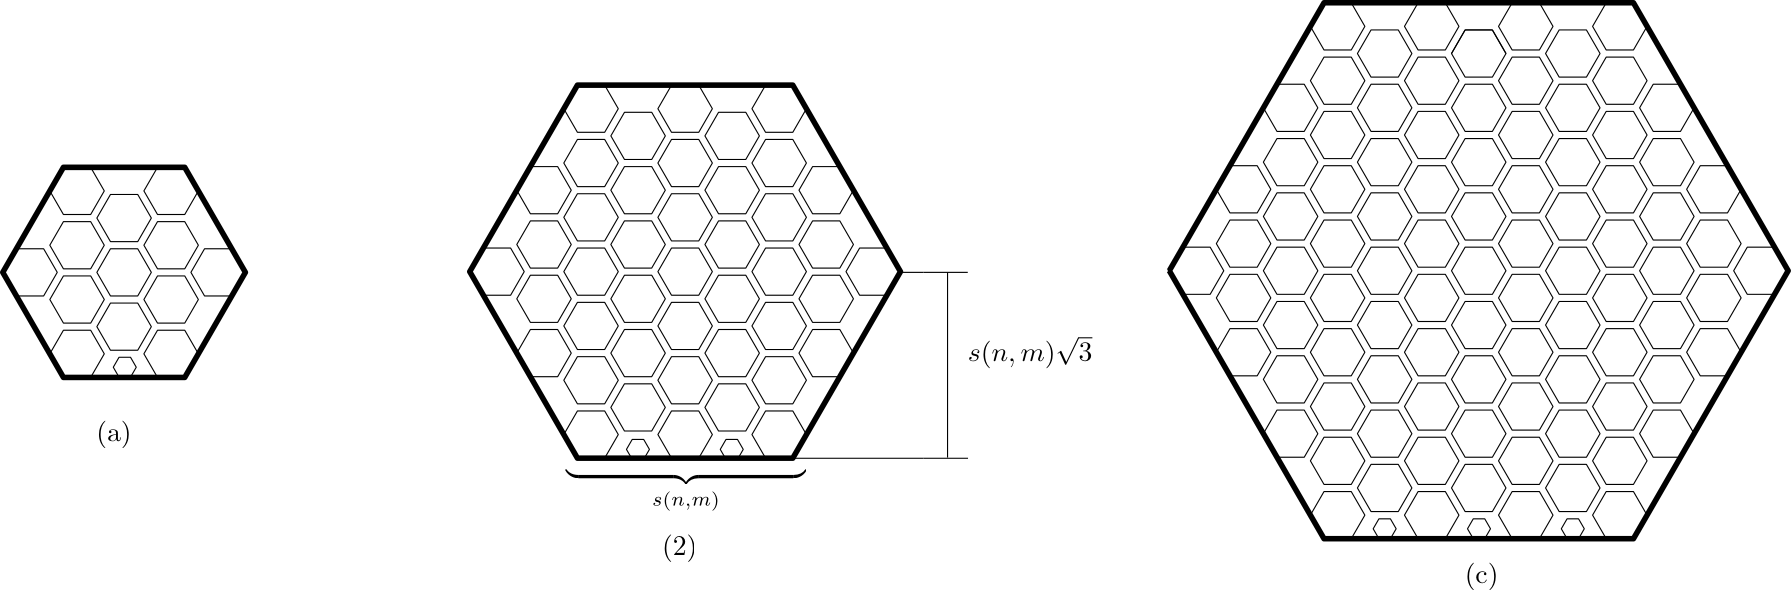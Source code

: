 <?xml version="1.0"?>
<!DOCTYPE ipe SYSTEM "ipe.dtd">
<ipe version="70107" creator="Ipe 7.2.2">
<info created="D:20160605143507" modified="D:20160605144925"/>
<ipestyle name="basic">
<symbol name="arrow/arc(spx)">
<path stroke="sym-stroke" fill="sym-stroke" pen="sym-pen">
0 0 m
-1 0.333 l
-1 -0.333 l
h
</path>
</symbol>
<symbol name="arrow/farc(spx)">
<path stroke="sym-stroke" fill="white" pen="sym-pen">
0 0 m
-1 0.333 l
-1 -0.333 l
h
</path>
</symbol>
<symbol name="arrow/ptarc(spx)">
<path stroke="sym-stroke" fill="sym-stroke" pen="sym-pen">
0 0 m
-1 0.333 l
-0.8 0 l
-1 -0.333 l
h
</path>
</symbol>
<symbol name="arrow/fptarc(spx)">
<path stroke="sym-stroke" fill="white" pen="sym-pen">
0 0 m
-1 0.333 l
-0.8 0 l
-1 -0.333 l
h
</path>
</symbol>
<symbol name="mark/circle(sx)" transformations="translations">
<path fill="sym-stroke">
0.6 0 0 0.6 0 0 e
0.4 0 0 0.4 0 0 e
</path>
</symbol>
<symbol name="mark/disk(sx)" transformations="translations">
<path fill="sym-stroke">
0.6 0 0 0.6 0 0 e
</path>
</symbol>
<symbol name="mark/fdisk(sfx)" transformations="translations">
<group>
<path fill="sym-fill">
0.5 0 0 0.5 0 0 e
</path>
<path fill="sym-stroke" fillrule="eofill">
0.6 0 0 0.6 0 0 e
0.4 0 0 0.4 0 0 e
</path>
</group>
</symbol>
<symbol name="mark/box(sx)" transformations="translations">
<path fill="sym-stroke" fillrule="eofill">
-0.6 -0.6 m
0.6 -0.6 l
0.6 0.6 l
-0.6 0.6 l
h
-0.4 -0.4 m
0.4 -0.4 l
0.4 0.4 l
-0.4 0.4 l
h
</path>
</symbol>
<symbol name="mark/square(sx)" transformations="translations">
<path fill="sym-stroke">
-0.6 -0.6 m
0.6 -0.6 l
0.6 0.6 l
-0.6 0.6 l
h
</path>
</symbol>
<symbol name="mark/fsquare(sfx)" transformations="translations">
<group>
<path fill="sym-fill">
-0.5 -0.5 m
0.5 -0.5 l
0.5 0.5 l
-0.5 0.5 l
h
</path>
<path fill="sym-stroke" fillrule="eofill">
-0.6 -0.6 m
0.6 -0.6 l
0.6 0.6 l
-0.6 0.6 l
h
-0.4 -0.4 m
0.4 -0.4 l
0.4 0.4 l
-0.4 0.4 l
h
</path>
</group>
</symbol>
<symbol name="mark/cross(sx)" transformations="translations">
<group>
<path fill="sym-stroke">
-0.43 -0.57 m
0.57 0.43 l
0.43 0.57 l
-0.57 -0.43 l
h
</path>
<path fill="sym-stroke">
-0.43 0.57 m
0.57 -0.43 l
0.43 -0.57 l
-0.57 0.43 l
h
</path>
</group>
</symbol>
<symbol name="arrow/fnormal(spx)">
<path stroke="sym-stroke" fill="white" pen="sym-pen">
0 0 m
-1 0.333 l
-1 -0.333 l
h
</path>
</symbol>
<symbol name="arrow/pointed(spx)">
<path stroke="sym-stroke" fill="sym-stroke" pen="sym-pen">
0 0 m
-1 0.333 l
-0.8 0 l
-1 -0.333 l
h
</path>
</symbol>
<symbol name="arrow/fpointed(spx)">
<path stroke="sym-stroke" fill="white" pen="sym-pen">
0 0 m
-1 0.333 l
-0.8 0 l
-1 -0.333 l
h
</path>
</symbol>
<symbol name="arrow/linear(spx)">
<path stroke="sym-stroke" pen="sym-pen">
-1 0.333 m
0 0 l
-1 -0.333 l
</path>
</symbol>
<symbol name="arrow/fdouble(spx)">
<path stroke="sym-stroke" fill="white" pen="sym-pen">
0 0 m
-1 0.333 l
-1 -0.333 l
h
-1 0 m
-2 0.333 l
-2 -0.333 l
h
</path>
</symbol>
<symbol name="arrow/double(spx)">
<path stroke="sym-stroke" fill="sym-stroke" pen="sym-pen">
0 0 m
-1 0.333 l
-1 -0.333 l
h
-1 0 m
-2 0.333 l
-2 -0.333 l
h
</path>
</symbol>
<pen name="heavier" value="0.8"/>
<pen name="fat" value="1.2"/>
<pen name="ultrafat" value="2"/>
<symbolsize name="large" value="5"/>
<symbolsize name="small" value="2"/>
<symbolsize name="tiny" value="1.1"/>
<arrowsize name="large" value="10"/>
<arrowsize name="small" value="5"/>
<arrowsize name="tiny" value="3"/>
<color name="red" value="1 0 0"/>
<color name="green" value="0 1 0"/>
<color name="blue" value="0 0 1"/>
<color name="yellow" value="1 1 0"/>
<color name="orange" value="1 0.647 0"/>
<color name="gold" value="1 0.843 0"/>
<color name="purple" value="0.627 0.125 0.941"/>
<color name="gray" value="0.745"/>
<color name="brown" value="0.647 0.165 0.165"/>
<color name="navy" value="0 0 0.502"/>
<color name="pink" value="1 0.753 0.796"/>
<color name="seagreen" value="0.18 0.545 0.341"/>
<color name="turquoise" value="0.251 0.878 0.816"/>
<color name="violet" value="0.933 0.51 0.933"/>
<color name="darkblue" value="0 0 0.545"/>
<color name="darkcyan" value="0 0.545 0.545"/>
<color name="darkgray" value="0.663"/>
<color name="darkgreen" value="0 0.392 0"/>
<color name="darkmagenta" value="0.545 0 0.545"/>
<color name="darkorange" value="1 0.549 0"/>
<color name="darkred" value="0.545 0 0"/>
<color name="lightblue" value="0.678 0.847 0.902"/>
<color name="lightcyan" value="0.878 1 1"/>
<color name="lightgray" value="0.827"/>
<color name="lightgreen" value="0.565 0.933 0.565"/>
<color name="lightyellow" value="1 1 0.878"/>
<dashstyle name="dashed" value="[4] 0"/>
<dashstyle name="dotted" value="[1 3] 0"/>
<dashstyle name="dash dotted" value="[4 2 1 2] 0"/>
<dashstyle name="dash dot dotted" value="[4 2 1 2 1 2] 0"/>
<textsize name="large" value="\large"/>
<textsize name="Large" value="\Large"/>
<textsize name="LARGE" value="\LARGE"/>
<textsize name="huge" value="\huge"/>
<textsize name="Huge" value="\Huge"/>
<textsize name="small" value="\small"/>
<textsize name="footnote" value="\footnotesize"/>
<textsize name="tiny" value="\tiny"/>
<textstyle name="center" begin="\begin{center}" end="\end{center}"/>
<textstyle name="itemize" begin="\begin{itemize}" end="\end{itemize}"/>
<textstyle name="item" begin="\begin{itemize}\item{}" end="\end{itemize}"/>
<gridsize name="4 pts" value="4"/>
<gridsize name="8 pts (~3 mm)" value="8"/>
<gridsize name="16 pts (~6 mm)" value="16"/>
<gridsize name="32 pts (~12 mm)" value="32"/>
<gridsize name="10 pts (~3.5 mm)" value="10"/>
<gridsize name="20 pts (~7 mm)" value="20"/>
<gridsize name="14 pts (~5 mm)" value="14"/>
<gridsize name="28 pts (~10 mm)" value="28"/>
<gridsize name="56 pts (~20 mm)" value="56"/>
<anglesize name="90 deg" value="90"/>
<anglesize name="60 deg" value="60"/>
<anglesize name="45 deg" value="45"/>
<anglesize name="30 deg" value="30"/>
<anglesize name="22.5 deg" value="22.5"/>
<opacity name="10%" value="0.1"/>
<opacity name="30%" value="0.3"/>
<opacity name="50%" value="0.5"/>
<opacity name="75%" value="0.75"/>
<tiling name="falling" angle="-60" step="4" width="1"/>
<tiling name="rising" angle="30" step="4" width="1"/>
</ipestyle>
<ipestyle name="bigpaper">
<layout paper="10000 6000" origin="0 0" frame="10000 6000"/>
<titlestyle pos="10 10" size="LARGE" color="title"  valign="baseline"/>
</ipestyle>
<page>
<layer name="alpha"/>
<view layers="alpha" active="alpha"/>
<path layer="alpha" matrix="-0.0685207 0 0 0.0685207 5092.86 2119.36" stroke="black">
5455.11 3520 m
5383.55 3643.94 l
5240.45 3643.94 l
5168.89 3520 l
5240.45 3396.06 l
5383.55 3396.06 l
h
</path>
<path matrix="-0.0685207 0 0 0.0685207 5109.79 2109.59" stroke="black">
5455.11 3520 m
5383.55 3643.94 l
5240.45 3643.94 l
5168.89 3520 l
5240.45 3396.06 l
5383.55 3396.06 l
h
</path>
<path matrix="-0.0685207 0 0 0.0685207 5126.72 2119.36" stroke="black">
5455.11 3520 m
5383.55 3643.94 l
5240.45 3643.94 l
5168.89 3520 l
5240.45 3396.06 l
5383.55 3396.06 l
h
</path>
<path matrix="-0.0685207 0 0 0.0685207 5126.72 2099.81" stroke="black">
5455.11 3520 m
5383.55 3643.94 l
5240.45 3643.94 l
5168.89 3520 l
5240.45 3396.06 l
5383.55 3396.06 l
h
</path>
<path matrix="-0.0685207 0 0 0.0685207 5092.86 2099.81" stroke="black">
5455.11 3520 m
5383.55 3643.94 l
5240.45 3643.94 l
5168.89 3520 l
5240.45 3396.06 l
5383.55 3396.06 l
h
</path>
<path matrix="-0.0685207 0 0 0.0685207 5075.93 2109.59" stroke="black">
5455.11 3520 m
5383.55 3643.94 l
5240.45 3643.94 l
5168.89 3520 l
5240.45 3396.06 l
5383.55 3396.06 l
h
</path>
<path matrix="-0.0685207 0 0 0.0685207 5025.13 2119.36" stroke="black">
5455.11 3520 m
5383.55 3643.94 l
5240.45 3643.94 l
5168.89 3520 l
5240.45 3396.06 l
5383.55 3396.06 l
h
</path>
<path matrix="-0.0685207 0 0 0.0685207 5042.06 2109.59" stroke="black">
5455.11 3520 m
5383.55 3643.94 l
5240.45 3643.94 l
5168.89 3520 l
5240.45 3396.06 l
5383.55 3396.06 l
h
</path>
<path matrix="-0.0685207 0 0 0.0685207 5059 2119.36" stroke="black">
5455.11 3520 m
5383.55 3643.94 l
5240.45 3643.94 l
5168.89 3520 l
5240.45 3396.06 l
5383.55 3396.06 l
h
</path>
<path matrix="-0.0685207 0 0 0.0685207 5059 2099.81" stroke="black">
5455.11 3520 m
5383.55 3643.94 l
5240.45 3643.94 l
5168.89 3520 l
5240.45 3396.06 l
5383.55 3396.06 l
h
</path>
<path matrix="-0.0685207 0 0 0.0685207 5025.13 2099.81" stroke="black">
5455.11 3520 m
5383.55 3643.94 l
5240.45 3643.94 l
5168.89 3520 l
5240.45 3396.06 l
5383.55 3396.06 l
h
</path>
<path matrix="-0.0685207 0 0 0.0685207 5092.86 2060.71" stroke="black">
5455.11 3520 m
5383.55 3643.94 l
5240.45 3643.94 l
5168.89 3520 l
5240.45 3396.06 l
5383.55 3396.06 l
h
</path>
<path matrix="-0.0685207 0 0 0.0685207 5109.79 2070.49" stroke="black">
5455.11 3520 m
5383.55 3643.94 l
5240.45 3643.94 l
5168.89 3520 l
5240.45 3396.06 l
5383.55 3396.06 l
h
</path>
<path matrix="-0.0685207 0 0 0.0685207 5092.86 2080.26" stroke="black">
5455.11 3520 m
5383.55 3643.94 l
5240.45 3643.94 l
5168.89 3520 l
5240.45 3396.06 l
5383.55 3396.06 l
h
</path>
<path matrix="-0.0685207 0 0 0.0685207 5109.79 2050.94" stroke="black">
5455.11 3520 m
5383.55 3643.94 l
5240.45 3643.94 l
5168.89 3520 l
5240.45 3396.06 l
5383.55 3396.06 l
h
</path>
<path matrix="-0.0685207 0 0 0.0685207 5126.72 2060.71" stroke="black">
5455.11 3520 m
5383.55 3643.94 l
5240.45 3643.94 l
5168.89 3520 l
5240.45 3396.06 l
5383.55 3396.06 l
h
</path>
<path matrix="-0.0685207 0 0 0.0685207 5109.79 2090.04" stroke="black">
5455.11 3520 m
5383.55 3643.94 l
5240.45 3643.94 l
5168.89 3520 l
5240.45 3396.06 l
5383.55 3396.06 l
h
</path>
<path matrix="-0.0685207 0 0 0.0685207 5126.72 2080.26" stroke="black">
5455.11 3520 m
5383.55 3643.94 l
5240.45 3643.94 l
5168.89 3520 l
5240.45 3396.06 l
5383.55 3396.06 l
h
</path>
<path matrix="-0.0685207 0 0 0.0685207 5126.72 2041.16" stroke="black">
5455.11 3520 m
5383.55 3643.94 l
5240.45 3643.94 l
5168.89 3520 l
5240.45 3396.06 l
5383.55 3396.06 l
h
</path>
<path matrix="-0.0685207 0 0 0.0685207 5092.86 2041.16" stroke="black">
5455.11 3520 m
5383.55 3643.94 l
5240.45 3643.94 l
5168.89 3520 l
5240.45 3396.06 l
5383.55 3396.06 l
h
</path>
<path matrix="-0.0685207 0 0 0.0685207 5075.93 2050.94" stroke="black">
5455.11 3520 m
5383.55 3643.94 l
5240.45 3643.94 l
5168.89 3520 l
5240.45 3396.06 l
5383.55 3396.06 l
h
</path>
<path matrix="-0.0685207 0 0 0.0685207 5075.93 2070.49" stroke="black">
5455.11 3520 m
5383.55 3643.94 l
5240.45 3643.94 l
5168.89 3520 l
5240.45 3396.06 l
5383.55 3396.06 l
h
</path>
<path matrix="-0.0685207 0 0 0.0685207 5075.93 2090.04" stroke="black">
5455.11 3520 m
5383.55 3643.94 l
5240.45 3643.94 l
5168.89 3520 l
5240.45 3396.06 l
5383.55 3396.06 l
h
</path>
<path matrix="-0.0685207 0 0 0.0685207 5025.13 2060.71" stroke="black">
5455.11 3520 m
5383.55 3643.94 l
5240.45 3643.94 l
5168.89 3520 l
5240.45 3396.06 l
5383.55 3396.06 l
h
</path>
<path matrix="-0.0685207 0 0 0.0685207 5042.06 2070.49" stroke="black">
5455.11 3520 m
5383.55 3643.94 l
5240.45 3643.94 l
5168.89 3520 l
5240.45 3396.06 l
5383.55 3396.06 l
h
</path>
<path matrix="-0.0685207 0 0 0.0685207 5025.13 2080.26" stroke="black">
5455.11 3520 m
5383.55 3643.94 l
5240.45 3643.94 l
5168.89 3520 l
5240.45 3396.06 l
5383.55 3396.06 l
h
</path>
<path matrix="-0.0685207 0 0 0.0685207 5042.06 2050.94" stroke="black">
5455.11 3520 m
5383.55 3643.94 l
5240.45 3643.94 l
5168.89 3520 l
5240.45 3396.06 l
5383.55 3396.06 l
h
</path>
<path matrix="-0.0685207 0 0 0.0685207 5059 2060.71" stroke="black">
5455.11 3520 m
5383.55 3643.94 l
5240.45 3643.94 l
5168.89 3520 l
5240.45 3396.06 l
5383.55 3396.06 l
h
</path>
<path matrix="-0.0685207 0 0 0.0685207 5042.06 2090.04" stroke="black">
5455.11 3520 m
5383.55 3643.94 l
5240.45 3643.94 l
5168.89 3520 l
5240.45 3396.06 l
5383.55 3396.06 l
h
</path>
<path matrix="-0.0685207 0 0 0.0685207 5059 2080.26" stroke="black">
5455.11 3520 m
5383.55 3643.94 l
5240.45 3643.94 l
5168.89 3520 l
5240.45 3396.06 l
5383.55 3396.06 l
h
</path>
<path matrix="-0.0685207 0 0 0.0685207 5059 2041.16" stroke="black">
5455.11 3520 m
5383.55 3643.94 l
5240.45 3643.94 l
5168.89 3520 l
5240.45 3396.06 l
5383.55 3396.06 l
h
</path>
<path matrix="-0.0685207 0 0 0.0685207 5025.13 2041.16" stroke="black">
5455.11 3520 m
5383.55 3643.94 l
5240.45 3643.94 l
5168.89 3520 l
5240.45 3396.06 l
5383.55 3396.06 l
h
</path>
<path matrix="-0.0685207 0 0 0.0685207 5008.2 2050.94" stroke="black">
5455.11 3520 m
5383.55 3643.94 l
5240.45 3643.94 l
5168.89 3520 l
5240.45 3396.06 l
5383.55 3396.06 l
h
</path>
<path matrix="-0.0685207 0 0 0.0685207 5008.2 2070.49" stroke="black">
5455.11 3520 m
5383.55 3643.94 l
5240.45 3643.94 l
5168.89 3520 l
5240.45 3396.06 l
5383.55 3396.06 l
h
</path>
<path matrix="-0.0685207 0 0 0.0685207 5008.2 2090.04" stroke="black">
5455.11 3520 m
5383.55 3643.94 l
5240.45 3643.94 l
5168.89 3520 l
5240.45 3396.06 l
5383.55 3396.06 l
h
</path>
<path matrix="-0.0685207 0 0 0.0685207 4991.27 2060.71" stroke="black">
5455.11 3520 m
5383.55 3643.94 l
5240.45 3643.94 l
5168.89 3520 l
5240.45 3396.06 l
5383.55 3396.06 l
h
</path>
<path matrix="-0.0685207 0 0 0.0685207 4991.27 2041.16" stroke="black">
5455.11 3520 m
5383.55 3643.94 l
5240.45 3643.94 l
5168.89 3520 l
5240.45 3396.06 l
5383.55 3396.06 l
h
</path>
<path matrix="-0.0685207 0 0 0.0685207 5160.58 2060.71" stroke="black">
5455.11 3520 m
5383.55 3643.94 l
5240.45 3643.94 l
5168.89 3520 l
5240.45 3396.06 l
5383.55 3396.06 l
h
</path>
<path matrix="-0.0685207 0 0 0.0685207 5160.58 2041.16" stroke="black">
5455.11 3520 m
5383.55 3643.94 l
5240.45 3643.94 l
5168.89 3520 l
5240.45 3396.06 l
5383.55 3396.06 l
h
</path>
<path matrix="-0.0685207 0 0 0.0685207 5143.65 2050.94" stroke="black">
5455.11 3520 m
5383.55 3643.94 l
5240.45 3643.94 l
5168.89 3520 l
5240.45 3396.06 l
5383.55 3396.06 l
h
</path>
<path matrix="-0.0685207 0 0 0.0685207 5143.65 2070.49" stroke="black">
5455.11 3520 m
5383.55 3643.94 l
5240.45 3643.94 l
5168.89 3520 l
5240.45 3396.06 l
5383.55 3396.06 l
h
</path>
<path matrix="-0.0685207 0 0 0.0685207 5143.65 2090.04" stroke="black">
5455.11 3520 m
5383.55 3643.94 l
5240.45 3643.94 l
5168.89 3520 l
5240.45 3396.06 l
5383.55 3396.06 l
h
</path>
<path matrix="-0.0685207 0 0 0.0685207 5092.86 2002.06" stroke="black">
5455.11 3520 m
5383.55 3643.94 l
5240.45 3643.94 l
5168.89 3520 l
5240.45 3396.06 l
5383.55 3396.06 l
h
</path>
<path matrix="-0.0685207 0 0 0.0685207 5109.79 2011.84" stroke="black">
5455.11 3520 m
5383.55 3643.94 l
5240.45 3643.94 l
5168.89 3520 l
5240.45 3396.06 l
5383.55 3396.06 l
h
</path>
<path matrix="-0.0685207 0 0 0.0685207 5092.86 2021.61" stroke="black">
5455.11 3520 m
5383.55 3643.94 l
5240.45 3643.94 l
5168.89 3520 l
5240.45 3396.06 l
5383.55 3396.06 l
h
</path>
<path matrix="-0.0685207 0 0 0.0685207 5109.79 1992.29" stroke="black">
5455.11 3520 m
5383.55 3643.94 l
5240.45 3643.94 l
5168.89 3520 l
5240.45 3396.06 l
5383.55 3396.06 l
h
</path>
<path matrix="-0.0685207 0 0 0.0685207 5126.72 2002.06" stroke="black">
5455.11 3520 m
5383.55 3643.94 l
5240.45 3643.94 l
5168.89 3520 l
5240.45 3396.06 l
5383.55 3396.06 l
h
</path>
<path matrix="-0.0685207 0 0 0.0685207 5109.79 2031.39" stroke="black">
5455.11 3520 m
5383.55 3643.94 l
5240.45 3643.94 l
5168.89 3520 l
5240.45 3396.06 l
5383.55 3396.06 l
h
</path>
<path matrix="-0.0685207 0 0 0.0685207 5126.72 2021.61" stroke="black">
5455.11 3520 m
5383.55 3643.94 l
5240.45 3643.94 l
5168.89 3520 l
5240.45 3396.06 l
5383.55 3396.06 l
h
</path>
<path matrix="-0.0685207 0 0 0.0685207 5126.72 1982.51" stroke="black">
5455.11 3520 m
5383.55 3643.94 l
5240.45 3643.94 l
5168.89 3520 l
5240.45 3396.06 l
5383.55 3396.06 l
h
</path>
<path matrix="-0.0685207 0 0 0.0685207 5092.86 1982.51" stroke="black">
5455.11 3520 m
5383.55 3643.94 l
5240.45 3643.94 l
5168.89 3520 l
5240.45 3396.06 l
5383.55 3396.06 l
h
</path>
<path matrix="-0.0685207 0 0 0.0685207 5075.93 1992.29" stroke="black">
5455.11 3520 m
5383.55 3643.94 l
5240.45 3643.94 l
5168.89 3520 l
5240.45 3396.06 l
5383.55 3396.06 l
h
</path>
<path matrix="-0.0685207 0 0 0.0685207 5075.93 2011.84" stroke="black">
5455.11 3520 m
5383.55 3643.94 l
5240.45 3643.94 l
5168.89 3520 l
5240.45 3396.06 l
5383.55 3396.06 l
h
</path>
<path matrix="-0.0685207 0 0 0.0685207 5075.93 2031.39" stroke="black">
5455.11 3520 m
5383.55 3643.94 l
5240.45 3643.94 l
5168.89 3520 l
5240.45 3396.06 l
5383.55 3396.06 l
h
</path>
<path matrix="-0.0685207 0 0 0.0685207 5025.13 2002.06" stroke="black">
5455.11 3520 m
5383.55 3643.94 l
5240.45 3643.94 l
5168.89 3520 l
5240.45 3396.06 l
5383.55 3396.06 l
h
</path>
<path matrix="-0.0685207 0 0 0.0685207 5042.06 2011.84" stroke="black">
5455.11 3520 m
5383.55 3643.94 l
5240.45 3643.94 l
5168.89 3520 l
5240.45 3396.06 l
5383.55 3396.06 l
h
</path>
<path matrix="-0.0685207 0 0 0.0685207 5025.13 2021.61" stroke="black">
5455.11 3520 m
5383.55 3643.94 l
5240.45 3643.94 l
5168.89 3520 l
5240.45 3396.06 l
5383.55 3396.06 l
h
</path>
<path matrix="-0.0685207 0 0 0.0685207 5042.06 1992.29" stroke="black">
5455.11 3520 m
5383.55 3643.94 l
5240.45 3643.94 l
5168.89 3520 l
5240.45 3396.06 l
5383.55 3396.06 l
h
</path>
<path matrix="-0.0685207 0 0 0.0685207 5059 2002.06" stroke="black">
5455.11 3520 m
5383.55 3643.94 l
5240.45 3643.94 l
5168.89 3520 l
5240.45 3396.06 l
5383.55 3396.06 l
h
</path>
<path matrix="-0.0685207 0 0 0.0685207 5042.06 2031.39" stroke="black">
5455.11 3520 m
5383.55 3643.94 l
5240.45 3643.94 l
5168.89 3520 l
5240.45 3396.06 l
5383.55 3396.06 l
h
</path>
<path matrix="-0.0685207 0 0 0.0685207 5059 2021.61" stroke="black">
5455.11 3520 m
5383.55 3643.94 l
5240.45 3643.94 l
5168.89 3520 l
5240.45 3396.06 l
5383.55 3396.06 l
h
</path>
<path matrix="-0.0685207 0 0 0.0685207 5059 1982.51" stroke="black">
5455.11 3520 m
5383.55 3643.94 l
5240.45 3643.94 l
5168.89 3520 l
5240.45 3396.06 l
5383.55 3396.06 l
h
</path>
<path matrix="-0.0685207 0 0 0.0685207 5025.13 1982.51" stroke="black">
5455.11 3520 m
5383.55 3643.94 l
5240.45 3643.94 l
5168.89 3520 l
5240.45 3396.06 l
5383.55 3396.06 l
h
</path>
<path matrix="-0.0685207 0 0 0.0685207 5008.2 1992.29" stroke="black">
5455.11 3520 m
5383.55 3643.94 l
5240.45 3643.94 l
5168.89 3520 l
5240.45 3396.06 l
5383.55 3396.06 l
h
</path>
<path matrix="-0.0685207 0 0 0.0685207 5008.2 2011.84" stroke="black">
5455.11 3520 m
5383.55 3643.94 l
5240.45 3643.94 l
5168.89 3520 l
5240.45 3396.06 l
5383.55 3396.06 l
h
</path>
<path matrix="-0.0685207 0 0 0.0685207 5008.2 2031.39" stroke="black">
5455.11 3520 m
5383.55 3643.94 l
5240.45 3643.94 l
5168.89 3520 l
5240.45 3396.06 l
5383.55 3396.06 l
h
</path>
<path matrix="-0.0685207 0 0 0.0685207 4991.27 2002.06" stroke="black">
5455.11 3520 m
5383.55 3643.94 l
5240.45 3643.94 l
5168.89 3520 l
5240.45 3396.06 l
5383.55 3396.06 l
h
</path>
<path matrix="-0.0685207 0 0 0.0685207 4974.34 2031.39" stroke="black">
5455.11 3520 m
5383.55 3643.94 l
5240.45 3643.94 l
5168.89 3520 l
5240.45 3396.06 l
5383.55 3396.06 l
h
</path>
<path matrix="-0.0685207 0 0 0.0685207 4991.27 2021.61" stroke="black">
5455.11 3520 m
5383.55 3643.94 l
5240.45 3643.94 l
5168.89 3520 l
5240.45 3396.06 l
5383.55 3396.06 l
h
</path>
<path matrix="-0.0685207 0 0 0.0685207 5160.58 2002.06" stroke="black">
5455.11 3520 m
5383.55 3643.94 l
5240.45 3643.94 l
5168.89 3520 l
5240.45 3396.06 l
5383.55 3396.06 l
h
</path>
<path matrix="-0.0685207 0 0 0.0685207 5160.58 2021.61" stroke="black">
5455.11 3520 m
5383.55 3643.94 l
5240.45 3643.94 l
5168.89 3520 l
5240.45 3396.06 l
5383.55 3396.06 l
h
</path>
<path matrix="-0.0685207 0 0 0.0685207 5177.51 2031.39" stroke="black">
5455.11 3520 m
5383.55 3643.94 l
5240.45 3643.94 l
5168.89 3520 l
5240.45 3396.06 l
5383.55 3396.06 l
h
</path>
<path matrix="-0.0685207 0 0 0.0685207 5143.65 1992.29" stroke="black">
5455.11 3520 m
5383.55 3643.94 l
5240.45 3643.94 l
5168.89 3520 l
5240.45 3396.06 l
5383.55 3396.06 l
h
</path>
<path matrix="-0.0685207 0 0 0.0685207 5143.65 2011.84" stroke="black">
5455.11 3520 m
5383.55 3643.94 l
5240.45 3643.94 l
5168.89 3520 l
5240.45 3396.06 l
5383.55 3396.06 l
h
</path>
<path matrix="-0.0685207 0 0 0.0685207 5143.65 2031.39" stroke="black">
5455.11 3520 m
5383.55 3643.94 l
5240.45 3643.94 l
5168.89 3520 l
5240.45 3396.06 l
5383.55 3396.06 l
h
</path>
<path matrix="-0.0685207 0 0 0.0685207 5092.86 1943.41" stroke="black">
5455.11 3520 m
5383.55 3643.94 l
5240.45 3643.94 l
5168.89 3520 l
5240.45 3396.06 l
5383.55 3396.06 l
h
</path>
<path matrix="-0.0685207 0 0 0.0685207 5109.79 1953.19" stroke="black">
5455.11 3520 m
5383.55 3643.94 l
5240.45 3643.94 l
5168.89 3520 l
5240.45 3396.06 l
5383.55 3396.06 l
h
</path>
<path matrix="-0.0685207 0 0 0.0685207 5092.86 1962.96" stroke="black">
5455.11 3520 m
5383.55 3643.94 l
5240.45 3643.94 l
5168.89 3520 l
5240.45 3396.06 l
5383.55 3396.06 l
h
</path>
<path matrix="-0.0685207 0 0 0.0685207 5126.72 1943.41" stroke="black">
5455.11 3520 m
5383.55 3643.94 l
5240.45 3643.94 l
5168.89 3520 l
5240.45 3396.06 l
5383.55 3396.06 l
h
</path>
<path matrix="-0.0685207 0 0 0.0685207 5109.79 1972.74" stroke="black">
5455.11 3520 m
5383.55 3643.94 l
5240.45 3643.94 l
5168.89 3520 l
5240.45 3396.06 l
5383.55 3396.06 l
h
</path>
<path matrix="-0.0685207 0 0 0.0685207 5126.72 1962.96" stroke="black">
5455.11 3520 m
5383.55 3643.94 l
5240.45 3643.94 l
5168.89 3520 l
5240.45 3396.06 l
5383.55 3396.06 l
h
</path>
<path matrix="-0.0685207 0 0 0.0685207 5075.93 1953.19" stroke="black">
5455.11 3520 m
5383.55 3643.94 l
5240.45 3643.94 l
5168.89 3520 l
5240.45 3396.06 l
5383.55 3396.06 l
h
</path>
<path matrix="-0.0685207 0 0 0.0685207 5075.93 1972.74" stroke="black">
5455.11 3520 m
5383.55 3643.94 l
5240.45 3643.94 l
5168.89 3520 l
5240.45 3396.06 l
5383.55 3396.06 l
h
</path>
<path matrix="-0.0685207 0 0 0.0685207 5025.13 1943.41" stroke="black">
5455.11 3520 m
5383.55 3643.94 l
5240.45 3643.94 l
5168.89 3520 l
5240.45 3396.06 l
5383.55 3396.06 l
h
</path>
<path matrix="-0.0685207 0 0 0.0685207 5042.06 1953.19" stroke="black">
5455.11 3520 m
5383.55 3643.94 l
5240.45 3643.94 l
5168.89 3520 l
5240.45 3396.06 l
5383.55 3396.06 l
h
</path>
<path matrix="-0.0685207 0 0 0.0685207 5025.13 1962.96" stroke="black">
5455.11 3520 m
5383.55 3643.94 l
5240.45 3643.94 l
5168.89 3520 l
5240.45 3396.06 l
5383.55 3396.06 l
h
</path>
<path matrix="-0.0685207 0 0 0.0685207 5059 1943.41" stroke="black">
5455.11 3520 m
5383.55 3643.94 l
5240.45 3643.94 l
5168.89 3520 l
5240.45 3396.06 l
5383.55 3396.06 l
h
</path>
<path matrix="-0.0685207 0 0 0.0685207 5042.06 1972.74" stroke="black">
5455.11 3520 m
5383.55 3643.94 l
5240.45 3643.94 l
5168.89 3520 l
5240.45 3396.06 l
5383.55 3396.06 l
h
</path>
<path matrix="-0.0685207 0 0 0.0685207 5059 1962.96" stroke="black">
5455.11 3520 m
5383.55 3643.94 l
5240.45 3643.94 l
5168.89 3520 l
5240.45 3396.06 l
5383.55 3396.06 l
h
</path>
<path matrix="-0.0685207 0 0 0.0685207 5008.2 1972.74" stroke="black">
5455.11 3520 m
5383.55 3643.94 l
5240.45 3643.94 l
5168.89 3520 l
5240.45 3396.06 l
5383.55 3396.06 l
h
</path>
<path matrix="-0.0685207 0 0 0.0685207 5143.65 1972.74" stroke="black">
5455.11 3520 m
5383.55 3643.94 l
5240.45 3643.94 l
5168.89 3520 l
5240.45 3396.06 l
5383.55 3396.06 l
h
</path>
<path matrix="-0.0685207 0 0 0.0685207 5074.26 2066.62" stroke="black" pen="fat">
6913.32 3005.73 m
6100.47 4413.62 l
4474.78 4413.62 l
3661.93 3005.73 l
4474.78 1597.84 l
6100.47 1597.84 l
h
</path>
<path matrix="-0.0685207 0 0 0.0685207 5074.26 2027.16" stroke="black" pen="ultrafat">
6913.32 3581.73 m
6100.47 4989.62 l
4474.78 4989.61 l
3661.93 3581.73 l
4474.78 2173.85 l
6100.48 2173.85 l
6913.32 3581.73 l
</path>
<path matrix="-0.0685207 0 0 0.0685207 5074.26 2027.16" stroke="black">
5359.18 4846.95 m
5430.74 4723.01 l
</path>
<path matrix="-0.0685207 0 0 0.0685207 5074.26 2027.16" stroke="black">
5216.08 4846.95 m
5144.52 4723.01 l
</path>
<path matrix="-0.0685207 0 0 0.0685207 5074.26 2027.16" stroke="black">
5359.18 4846.95 m
5216.08 4846.95 l
</path>
<path matrix="0.0289027 0 0 -0.0289027 4558.51 2281.43" stroke="black">
5455.11 3520 m
5383.55 3643.94 l
5240.45 3643.94 l
5168.89 3520 l
5240.45 3396.06 l
5383.55 3396.06 l
h
</path>
<path matrix="0.0289027 0 0 -0.0289027 4524.55 2281.43" stroke="black">
5455.11 3520 m
5383.55 3643.94 l
5240.45 3643.94 l
5168.89 3520 l
5240.45 3396.06 l
5383.55 3396.06 l
h
</path>
<path matrix="0.0289027 0 0 -0.0289027 4592.28 2281.43" stroke="black">
5455.11 3520 m
5383.55 3643.94 l
5240.45 3643.94 l
5168.89 3520 l
5240.45 3396.06 l
5383.55 3396.06 l
h
</path>
<path matrix="-0.0685207 0 0 0.0685207 4807.16 2060.39" stroke="black">
5455.11 3520 m
5383.55 3643.94 l
5240.45 3643.94 l
5168.89 3520 l
5240.45 3396.06 l
5383.55 3396.06 l
h
</path>
<path matrix="-0.0685207 0 0 0.0685207 4824.09 2070.17" stroke="black">
5455.11 3520 m
5383.55 3643.94 l
5240.45 3643.94 l
5168.89 3520 l
5240.45 3396.06 l
5383.55 3396.06 l
h
</path>
<path matrix="-0.0685207 0 0 0.0685207 4807.16 2079.94" stroke="black">
5455.11 3520 m
5383.55 3643.94 l
5240.45 3643.94 l
5168.89 3520 l
5240.45 3396.06 l
5383.55 3396.06 l
h
</path>
<path matrix="-0.0685207 0 0 0.0685207 4824.09 2050.62" stroke="black">
5455.11 3520 m
5383.55 3643.94 l
5240.45 3643.94 l
5168.89 3520 l
5240.45 3396.06 l
5383.55 3396.06 l
h
</path>
<path matrix="-0.0685207 0 0 0.0685207 4841.02 2060.39" stroke="black">
5455.11 3520 m
5383.55 3643.94 l
5240.45 3643.94 l
5168.89 3520 l
5240.45 3396.06 l
5383.55 3396.06 l
h
</path>
<path matrix="-0.0685207 0 0 0.0685207 4824.09 2089.72" stroke="black">
5455.11 3520 m
5383.55 3643.94 l
5240.45 3643.94 l
5168.89 3520 l
5240.45 3396.06 l
5383.55 3396.06 l
h
</path>
<path matrix="-0.0685207 0 0 0.0685207 4841.02 2040.84" stroke="black">
5455.11 3520 m
5383.55 3643.94 l
5240.45 3643.94 l
5168.89 3520 l
5240.45 3396.06 l
5383.55 3396.06 l
h
</path>
<path matrix="-0.0685207 0 0 0.0685207 4807.16 2040.84" stroke="black">
5455.11 3520 m
5383.55 3643.94 l
5240.45 3643.94 l
5168.89 3520 l
5240.45 3396.06 l
5383.55 3396.06 l
h
</path>
<path matrix="-0.0685207 0 0 0.0685207 4790.23 2050.62" stroke="black">
5455.11 3520 m
5383.55 3643.94 l
5240.45 3643.94 l
5168.89 3520 l
5240.45 3396.06 l
5383.55 3396.06 l
h
</path>
<path matrix="-0.0685207 0 0 0.0685207 4790.23 2070.17" stroke="black">
5455.11 3520 m
5383.55 3643.94 l
5240.45 3643.94 l
5168.89 3520 l
5240.45 3396.06 l
5383.55 3396.06 l
h
</path>
<path matrix="-0.0685207 0 0 0.0685207 4790.23 2089.72" stroke="black">
5455.11 3520 m
5383.55 3643.94 l
5240.45 3643.94 l
5168.89 3520 l
5240.45 3396.06 l
5383.55 3396.06 l
h
</path>
<path matrix="-0.0685207 0 0 0.0685207 4739.43 2060.39" stroke="black">
5455.11 3520 m
5383.55 3643.94 l
5240.45 3643.94 l
5168.89 3520 l
5240.45 3396.06 l
5383.55 3396.06 l
h
</path>
<path matrix="-0.0685207 0 0 0.0685207 4756.36 2070.17" stroke="black">
5455.11 3520 m
5383.55 3643.94 l
5240.45 3643.94 l
5168.89 3520 l
5240.45 3396.06 l
5383.55 3396.06 l
h
</path>
<path matrix="-0.0685207 0 0 0.0685207 4756.36 2050.62" stroke="black">
5455.11 3520 m
5383.55 3643.94 l
5240.45 3643.94 l
5168.89 3520 l
5240.45 3396.06 l
5383.55 3396.06 l
h
</path>
<path matrix="-0.0685207 0 0 0.0685207 4773.29 2060.39" stroke="black">
5455.11 3520 m
5383.55 3643.94 l
5240.45 3643.94 l
5168.89 3520 l
5240.45 3396.06 l
5383.55 3396.06 l
h
</path>
<path matrix="-0.0685207 0 0 0.0685207 4756.36 2089.72" stroke="black">
5455.11 3520 m
5383.55 3643.94 l
5240.45 3643.94 l
5168.89 3520 l
5240.45 3396.06 l
5383.55 3396.06 l
h
</path>
<path matrix="-0.0685207 0 0 0.0685207 4773.3 2079.94" stroke="black">
5455.11 3520 m
5383.55 3643.94 l
5240.45 3643.94 l
5168.89 3520 l
5240.45 3396.06 l
5383.55 3396.06 l
h
</path>
<path matrix="-0.0685207 0 0 0.0685207 4773.29 2040.84" stroke="black">
5455.11 3520 m
5383.55 3643.94 l
5240.45 3643.94 l
5168.89 3520 l
5240.45 3396.06 l
5383.55 3396.06 l
h
</path>
<path matrix="-0.0685207 0 0 0.0685207 4739.43 2040.84" stroke="black">
5455.11 3520 m
5383.55 3643.94 l
5240.45 3643.94 l
5168.89 3520 l
5240.45 3396.06 l
5383.55 3396.06 l
h
</path>
<path matrix="-0.0685207 0 0 0.0685207 4807.16 2001.74" stroke="black">
5455.11 3520 m
5383.55 3643.94 l
5240.45 3643.94 l
5168.89 3520 l
5240.45 3396.06 l
5383.55 3396.06 l
h
</path>
<path matrix="-0.0685207 0 0 0.0685207 4824.09 2011.52" stroke="black">
5455.11 3520 m
5383.55 3643.94 l
5240.45 3643.94 l
5168.89 3520 l
5240.45 3396.06 l
5383.55 3396.06 l
h
</path>
<path matrix="-0.0685207 0 0 0.0685207 4807.16 2021.29" stroke="black">
5455.11 3520 m
5383.55 3643.94 l
5240.45 3643.94 l
5168.89 3520 l
5240.45 3396.06 l
5383.55 3396.06 l
h
</path>
<path matrix="-0.0685207 0 0 0.0685207 4824.09 1991.97" stroke="black">
5455.11 3520 m
5383.55 3643.94 l
5240.45 3643.94 l
5168.89 3520 l
5240.45 3396.06 l
5383.55 3396.06 l
h
</path>
<path matrix="-0.0685207 0 0 0.0685207 4841.02 2001.74" stroke="black">
5455.11 3520 m
5383.55 3643.94 l
5240.45 3643.94 l
5168.89 3520 l
5240.45 3396.06 l
5383.55 3396.06 l
h
</path>
<path matrix="-0.0685207 0 0 0.0685207 4824.09 2031.07" stroke="black">
5455.11 3520 m
5383.55 3643.94 l
5240.45 3643.94 l
5168.89 3520 l
5240.45 3396.06 l
5383.55 3396.06 l
h
</path>
<path matrix="-0.0685207 0 0 0.0685207 4841.02 2021.29" stroke="black">
5455.11 3520 m
5383.55 3643.94 l
5240.45 3643.94 l
5168.89 3520 l
5240.45 3396.06 l
5383.55 3396.06 l
h
</path>
<path matrix="-0.0685207 0 0 0.0685207 4807.16 1982.19" stroke="black">
5455.11 3520 m
5383.55 3643.94 l
5240.45 3643.94 l
5168.89 3520 l
5240.45 3396.06 l
5383.55 3396.06 l
h
</path>
<path matrix="-0.0685207 0 0 0.0685207 4790.23 1991.97" stroke="black">
5455.11 3520 m
5383.55 3643.94 l
5240.45 3643.94 l
5168.89 3520 l
5240.45 3396.06 l
5383.55 3396.06 l
h
</path>
<path matrix="-0.0685207 0 0 0.0685207 4790.23 2011.52" stroke="black">
5455.11 3520 m
5383.55 3643.94 l
5240.45 3643.94 l
5168.89 3520 l
5240.45 3396.06 l
5383.55 3396.06 l
h
</path>
<path matrix="-0.0685207 0 0 0.0685207 4790.23 2031.07" stroke="black">
5455.11 3520 m
5383.55 3643.94 l
5240.45 3643.94 l
5168.89 3520 l
5240.45 3396.06 l
5383.55 3396.06 l
h
</path>
<path matrix="-0.0685207 0 0 0.0685207 4739.43 2001.74" stroke="black">
5455.11 3520 m
5383.55 3643.94 l
5240.45 3643.94 l
5168.89 3520 l
5240.45 3396.06 l
5383.55 3396.06 l
h
</path>
<path matrix="-0.0685207 0 0 0.0685207 4756.36 2011.52" stroke="black">
5455.11 3520 m
5383.55 3643.94 l
5240.45 3643.94 l
5168.89 3520 l
5240.45 3396.06 l
5383.55 3396.06 l
h
</path>
<path matrix="-0.0685207 0 0 0.0685207 4739.43 2021.29" stroke="black">
5455.11 3520 m
5383.55 3643.94 l
5240.45 3643.94 l
5168.89 3520 l
5240.45 3396.06 l
5383.55 3396.06 l
h
</path>
<path matrix="-0.0685207 0 0 0.0685207 4756.36 1991.97" stroke="black">
5455.11 3520 m
5383.55 3643.94 l
5240.45 3643.94 l
5168.89 3520 l
5240.45 3396.06 l
5383.55 3396.06 l
h
</path>
<path matrix="-0.0685207 0 0 0.0685207 4773.29 2001.74" stroke="black">
5455.11 3520 m
5383.55 3643.94 l
5240.45 3643.94 l
5168.89 3520 l
5240.45 3396.06 l
5383.55 3396.06 l
h
</path>
<path matrix="-0.0685207 0 0 0.0685207 4756.36 2031.07" stroke="black">
5455.11 3520 m
5383.55 3643.94 l
5240.45 3643.94 l
5168.89 3520 l
5240.45 3396.06 l
5383.55 3396.06 l
h
</path>
<path matrix="-0.0685207 0 0 0.0685207 4773.3 2021.29" stroke="black">
5455.11 3520 m
5383.55 3643.94 l
5240.45 3643.94 l
5168.89 3520 l
5240.45 3396.06 l
5383.55 3396.06 l
h
</path>
<path matrix="-0.0685207 0 0 0.0685207 4773.29 1982.19" stroke="black">
5455.11 3520 m
5383.55 3643.94 l
5240.45 3643.94 l
5168.89 3520 l
5240.45 3396.06 l
5383.55 3396.06 l
h
</path>
<path matrix="-0.0685207 0 0 0.0685207 4722.5 2031.07" stroke="black">
5455.11 3520 m
5383.55 3643.94 l
5240.45 3643.94 l
5168.89 3520 l
5240.45 3396.06 l
5383.55 3396.06 l
h
</path>
<path matrix="-0.0685207 0 0 0.0685207 4857.95 2031.07" stroke="black">
5455.11 3520 m
5383.55 3643.94 l
5240.45 3643.94 l
5168.89 3520 l
5240.45 3396.06 l
5383.55 3396.06 l
h
</path>
<path matrix="-0.0685207 0 0 0.0685207 4824.09 1972.42" stroke="black">
5455.11 3520 m
5383.55 3643.94 l
5240.45 3643.94 l
5168.89 3520 l
5240.45 3396.06 l
5383.55 3396.06 l
h
</path>
<path matrix="-0.0685207 0 0 0.0685207 4790.23 1972.42" stroke="black">
5455.11 3520 m
5383.55 3643.94 l
5240.45 3643.94 l
5168.89 3520 l
5240.45 3396.06 l
5383.55 3396.06 l
h
</path>
<path matrix="-0.0685207 0 0 0.0685207 4756.36 1972.42" stroke="black">
5455.11 3520 m
5383.55 3643.94 l
5240.45 3643.94 l
5168.89 3520 l
5240.45 3396.06 l
5383.55 3396.06 l
h
</path>
<path matrix="0.0289027 0 0 -0.0289027 4255.73 2310.01" stroke="black">
5455.11 3520 m
5383.55 3643.94 l
5240.45 3643.94 l
5168.89 3520 l
5240.45 3396.06 l
5383.55 3396.06 l
h
</path>
<path matrix="0.0289027 0 0 -0.0289027 4289.5 2310.01" stroke="black">
5455.11 3520 m
5383.55 3643.94 l
5240.45 3643.94 l
5168.89 3520 l
5240.45 3396.06 l
5383.55 3396.06 l
h
</path>
<path matrix="-0.0685207 0 0 0.0685207 4616.57 2026.68" stroke="black" pen="ultrafat">
3909.2 3584 m
3343.45 4563.91 l
2211.94 4563.91 l
1646.19 3584 l
2211.94 2604.09 l
3343.45 2604.09 l
h
</path>
<path matrix="-0.0685207 0 0 0.0685207 4605.19 2060.13" stroke="black">
5455.11 3520 m
5383.55 3643.94 l
5240.45 3643.94 l
5168.89 3520 l
5240.45 3396.06 l
5383.55 3396.06 l
h
</path>
<path matrix="-0.0685207 0 0 0.0685207 4605.19 2040.58" stroke="black">
5455.11 3520 m
5383.55 3643.94 l
5240.45 3643.94 l
5168.89 3520 l
5240.45 3396.06 l
5383.55 3396.06 l
h
</path>
<path matrix="-0.0685207 0 0 0.0685207 4588.26 2050.36" stroke="black">
5455.11 3520 m
5383.55 3643.94 l
5240.45 3643.94 l
5168.89 3520 l
5240.45 3396.06 l
5383.55 3396.06 l
h
</path>
<path matrix="-0.0685207 0 0 0.0685207 4571.32 2060.13" stroke="black">
5455.11 3520 m
5383.55 3643.94 l
5240.45 3643.94 l
5168.89 3520 l
5240.45 3396.06 l
5383.55 3396.06 l
h
</path>
<path matrix="-0.0685207 0 0 0.0685207 4571.32 2040.58" stroke="black">
5455.11 3520 m
5383.55 3643.94 l
5240.45 3643.94 l
5168.89 3520 l
5240.45 3396.06 l
5383.55 3396.06 l
h
</path>
<path matrix="-0.0685207 0 0 0.0685207 4605.19 2001.48" stroke="black">
5455.11 3520 m
5383.55 3643.94 l
5240.45 3643.94 l
5168.89 3520 l
5240.45 3396.06 l
5383.55 3396.06 l
h
</path>
<path matrix="-0.0685207 0 0 0.0685207 4605.19 2021.03" stroke="black">
5455.11 3520 m
5383.55 3643.94 l
5240.45 3643.94 l
5168.89 3520 l
5240.45 3396.06 l
5383.55 3396.06 l
h
</path>
<path matrix="-0.0685207 0 0 0.0685207 4622.12 2030.81" stroke="black">
5455.11 3520 m
5383.55 3643.94 l
5240.45 3643.94 l
5168.89 3520 l
5240.45 3396.06 l
5383.55 3396.06 l
h
</path>
<path matrix="-0.0685207 0 0 0.0685207 4588.26 2011.26" stroke="black">
5455.11 3520 m
5383.55 3643.94 l
5240.45 3643.94 l
5168.89 3520 l
5240.45 3396.06 l
5383.55 3396.06 l
h
</path>
<path matrix="-0.0685207 0 0 0.0685207 4588.26 2030.81" stroke="black">
5455.11 3520 m
5383.55 3643.94 l
5240.45 3643.94 l
5168.89 3520 l
5240.45 3396.06 l
5383.55 3396.06 l
h
</path>
<path matrix="-0.0685207 0 0 0.0685207 4571.32 2001.48" stroke="black">
5455.11 3520 m
5383.55 3643.94 l
5240.45 3643.94 l
5168.89 3520 l
5240.45 3396.06 l
5383.55 3396.06 l
h
</path>
<path matrix="-0.0685207 0 0 0.0685207 4554.39 2030.81" stroke="black">
5455.11 3520 m
5383.55 3643.94 l
5240.45 3643.94 l
5168.89 3520 l
5240.45 3396.06 l
5383.55 3396.06 l
h
</path>
<path matrix="-0.0685207 0 0 0.0685207 4571.33 2021.03" stroke="black">
5455.11 3520 m
5383.55 3643.94 l
5240.45 3643.94 l
5168.89 3520 l
5240.45 3396.06 l
5383.55 3396.06 l
h
</path>
<path matrix="0.0289027 0 0 -0.0289027 4070.99 2339.59" stroke="black">
5455.11 3520 m
5383.55 3643.94 l
5240.45 3643.94 l
5168.89 3520 l
5240.45 3396.06 l
5383.55 3396.06 l
h
</path>
<path matrix="-0.0685207 0 0 0.0685207 4414.6 2026.42" stroke="black" pen="ultrafat">
3415 3584 m
3096.35 4135.92 l
2459.04 4135.92 l
2140.39 3584 l
2459.04 3032.08 l
3096.35 3032.08 l
h
</path>
<text matrix="1 0 0 1 -34.9031 7.71876" transformations="translations" pos="4418.22 2194.36" stroke="black" type="label" width="86.4" height="-0.016" depth="16.82" valign="baseline">$\underbrace{\hspace{1.2in}}_{s(n,m)}$</text>
<path stroke="black">
4512 2272 m
4528 2272 l
</path>
<path matrix="1 0 0 1 0 -2.9237" stroke="black">
4512 2208 m
4528.09 2208 l
</path>
<path matrix="1 0 0 1 -7.27927 0" stroke="black">
4528 2272 m
4528 2205.31 l
</path>
<path stroke="black">
4512 2205.08 m
4465.07 2205.08 l
</path>
<path stroke="black">
4512 2272 m
4504.41 2272 l
</path>
<text transformations="translations" pos="4528 2240" stroke="black" type="label" width="44.857" height="9.039" depth="2.49" valign="baseline">$s(n,m)\sqrt{3} $</text>
<text transformations="translations" pos="4214.23 2211.23" stroke="black" type="label" width="12.73" height="7.473" depth="2.49" valign="baseline">(a)</text>
<text matrix="1 0 0 1 203.656 -40.9464" transformations="translations" pos="4214.23 2211.23" stroke="black" type="label" width="12.73" height="7.473" depth="2.49" valign="baseline">(2)</text>
<text matrix="1 0 0 1 492.641 -51.1276" transformations="translations" pos="4214.23 2211.23" stroke="black" type="label" width="12.177" height="7.473" depth="2.49" valign="baseline">(c)</text>
</page>
</ipe>
